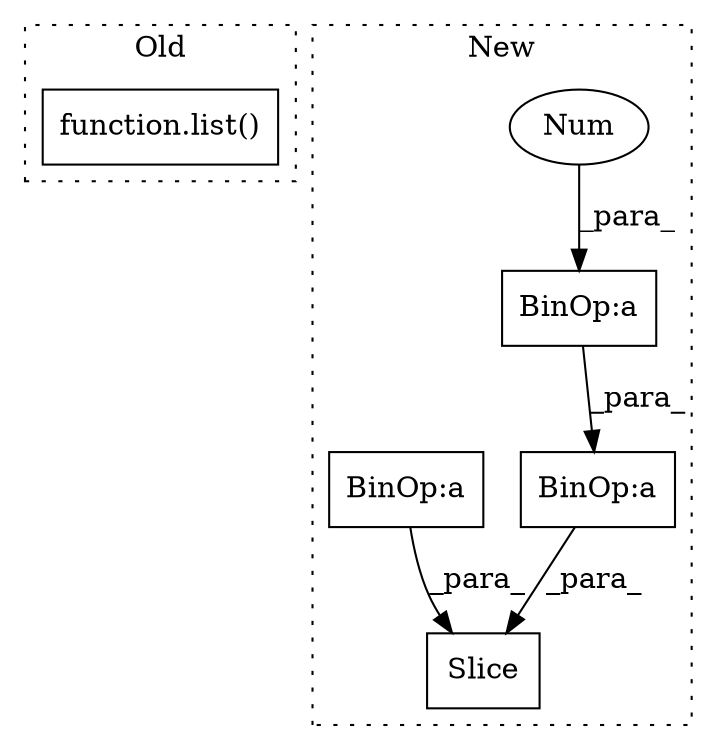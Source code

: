 digraph G {
subgraph cluster0 {
1 [label="function.list()" a="75" s="1171" l="6" shape="box"];
label = "Old";
style="dotted";
}
subgraph cluster1 {
2 [label="Slice" a="80" s="1608" l="75" shape="box"];
3 [label="BinOp:a" a="82" s="1649" l="3" shape="box"];
4 [label="Num" a="76" s="1648" l="1" shape="ellipse"];
5 [label="BinOp:a" a="82" s="1649" l="19" shape="box"];
6 [label="BinOp:a" a="82" s="1609" l="3" shape="box"];
label = "New";
style="dotted";
}
3 -> 5 [label="_para_"];
4 -> 3 [label="_para_"];
5 -> 2 [label="_para_"];
6 -> 2 [label="_para_"];
}
